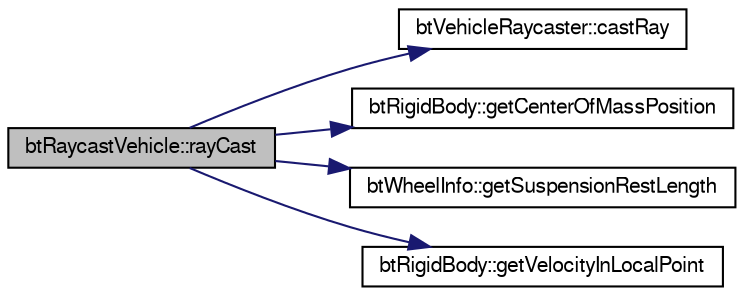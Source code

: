 digraph G
{
  bgcolor="transparent";
  edge [fontname="FreeSans",fontsize=10,labelfontname="FreeSans",labelfontsize=10];
  node [fontname="FreeSans",fontsize=10,shape=record];
  rankdir=LR;
  Node1 [label="btRaycastVehicle::rayCast",height=0.2,width=0.4,color="black", fillcolor="grey75", style="filled" fontcolor="black"];
  Node1 -> Node2 [color="midnightblue",fontsize=10,style="solid"];
  Node2 [label="btVehicleRaycaster::castRay",height=0.2,width=0.4,color="black",URL="$structbt_vehicle_raycaster.html#48bcd58b09c3c72a0a548d757318a373"];
  Node1 -> Node3 [color="midnightblue",fontsize=10,style="solid"];
  Node3 [label="btRigidBody::getCenterOfMassPosition",height=0.2,width=0.4,color="black",URL="$classbt_rigid_body.html#d87d0db677fd8f074178d993f0ff1c42"];
  Node1 -> Node4 [color="midnightblue",fontsize=10,style="solid"];
  Node4 [label="btWheelInfo::getSuspensionRestLength",height=0.2,width=0.4,color="black",URL="$structbt_wheel_info.html#f68ffc2a212541c6b43efc76cd0b60b4"];
  Node1 -> Node5 [color="midnightblue",fontsize=10,style="solid"];
  Node5 [label="btRigidBody::getVelocityInLocalPoint",height=0.2,width=0.4,color="black",URL="$classbt_rigid_body.html#78f7293894bf0652a1e740ee63bf1eed"];
}
